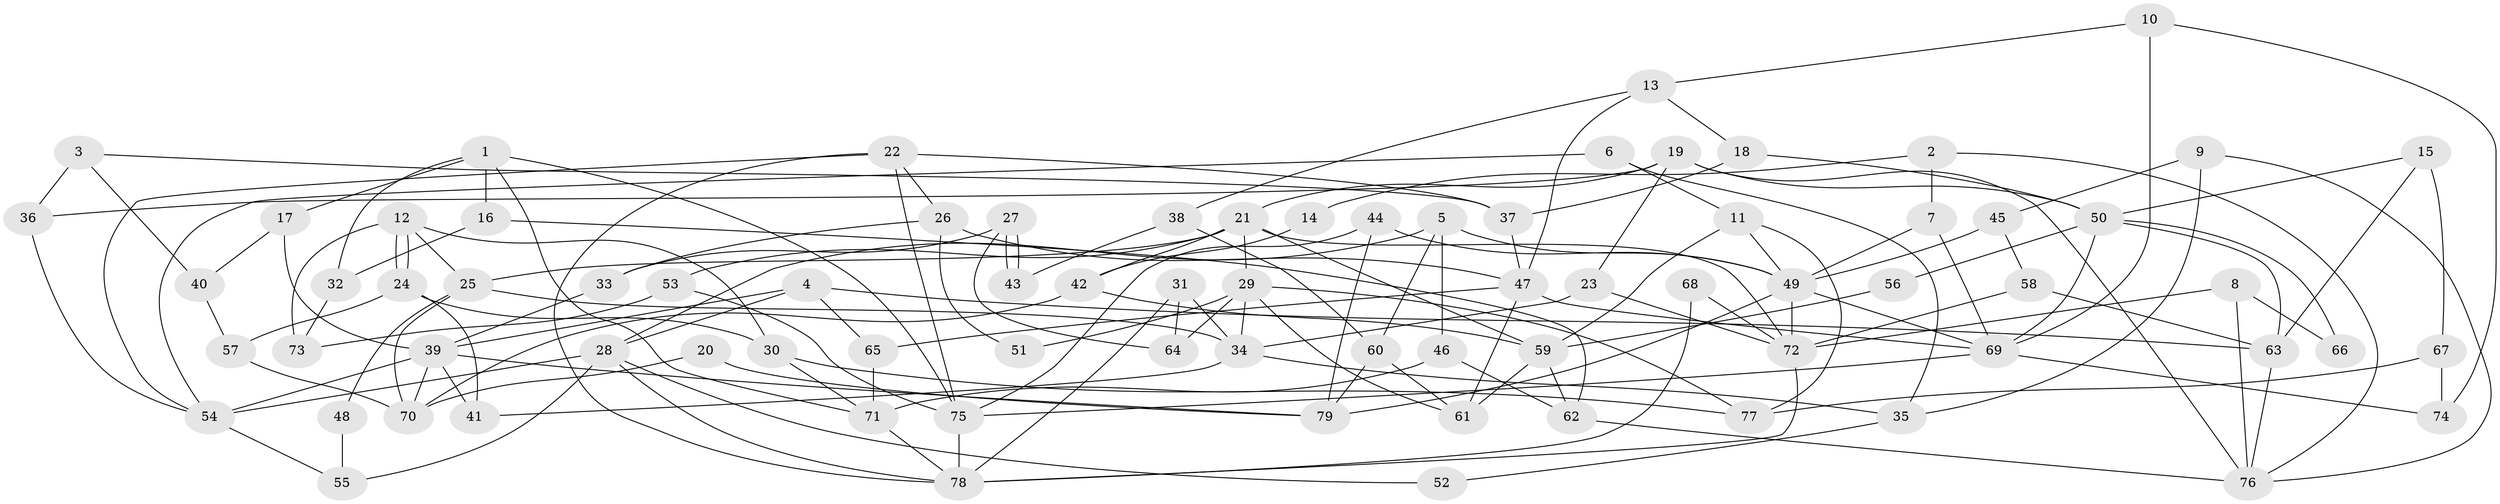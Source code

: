 // coarse degree distribution, {5: 0.12244897959183673, 4: 0.10204081632653061, 3: 0.30612244897959184, 8: 0.08163265306122448, 6: 0.12244897959183673, 7: 0.12244897959183673, 9: 0.02040816326530612, 2: 0.08163265306122448, 10: 0.04081632653061224}
// Generated by graph-tools (version 1.1) at 2025/41/03/06/25 10:41:54]
// undirected, 79 vertices, 158 edges
graph export_dot {
graph [start="1"]
  node [color=gray90,style=filled];
  1;
  2;
  3;
  4;
  5;
  6;
  7;
  8;
  9;
  10;
  11;
  12;
  13;
  14;
  15;
  16;
  17;
  18;
  19;
  20;
  21;
  22;
  23;
  24;
  25;
  26;
  27;
  28;
  29;
  30;
  31;
  32;
  33;
  34;
  35;
  36;
  37;
  38;
  39;
  40;
  41;
  42;
  43;
  44;
  45;
  46;
  47;
  48;
  49;
  50;
  51;
  52;
  53;
  54;
  55;
  56;
  57;
  58;
  59;
  60;
  61;
  62;
  63;
  64;
  65;
  66;
  67;
  68;
  69;
  70;
  71;
  72;
  73;
  74;
  75;
  76;
  77;
  78;
  79;
  1 -- 71;
  1 -- 75;
  1 -- 16;
  1 -- 17;
  1 -- 32;
  2 -- 7;
  2 -- 76;
  2 -- 14;
  3 -- 37;
  3 -- 36;
  3 -- 40;
  4 -- 28;
  4 -- 39;
  4 -- 63;
  4 -- 65;
  5 -- 49;
  5 -- 60;
  5 -- 28;
  5 -- 46;
  6 -- 54;
  6 -- 11;
  6 -- 35;
  7 -- 49;
  7 -- 69;
  8 -- 76;
  8 -- 72;
  8 -- 66;
  9 -- 45;
  9 -- 35;
  9 -- 76;
  10 -- 69;
  10 -- 74;
  10 -- 13;
  11 -- 77;
  11 -- 49;
  11 -- 59;
  12 -- 24;
  12 -- 24;
  12 -- 30;
  12 -- 25;
  12 -- 73;
  13 -- 18;
  13 -- 38;
  13 -- 47;
  14 -- 42;
  15 -- 63;
  15 -- 50;
  15 -- 67;
  16 -- 62;
  16 -- 32;
  17 -- 39;
  17 -- 40;
  18 -- 37;
  18 -- 50;
  19 -- 50;
  19 -- 21;
  19 -- 23;
  19 -- 36;
  19 -- 76;
  20 -- 79;
  20 -- 70;
  21 -- 25;
  21 -- 53;
  21 -- 29;
  21 -- 42;
  21 -- 59;
  21 -- 72;
  22 -- 78;
  22 -- 75;
  22 -- 26;
  22 -- 37;
  22 -- 54;
  23 -- 34;
  23 -- 72;
  24 -- 57;
  24 -- 30;
  24 -- 41;
  25 -- 70;
  25 -- 34;
  25 -- 48;
  26 -- 47;
  26 -- 33;
  26 -- 51;
  27 -- 33;
  27 -- 43;
  27 -- 43;
  27 -- 64;
  28 -- 78;
  28 -- 52;
  28 -- 54;
  28 -- 55;
  29 -- 34;
  29 -- 51;
  29 -- 61;
  29 -- 64;
  29 -- 77;
  30 -- 71;
  30 -- 77;
  31 -- 64;
  31 -- 78;
  31 -- 34;
  32 -- 73;
  33 -- 39;
  34 -- 35;
  34 -- 41;
  35 -- 52;
  36 -- 54;
  37 -- 47;
  38 -- 60;
  38 -- 43;
  39 -- 41;
  39 -- 54;
  39 -- 70;
  39 -- 79;
  40 -- 57;
  42 -- 59;
  42 -- 70;
  44 -- 79;
  44 -- 49;
  44 -- 75;
  45 -- 49;
  45 -- 58;
  46 -- 62;
  46 -- 71;
  47 -- 61;
  47 -- 65;
  47 -- 69;
  48 -- 55;
  49 -- 69;
  49 -- 72;
  49 -- 79;
  50 -- 69;
  50 -- 63;
  50 -- 56;
  50 -- 66;
  53 -- 73;
  53 -- 75;
  54 -- 55;
  56 -- 59;
  57 -- 70;
  58 -- 72;
  58 -- 63;
  59 -- 61;
  59 -- 62;
  60 -- 79;
  60 -- 61;
  62 -- 76;
  63 -- 76;
  65 -- 71;
  67 -- 77;
  67 -- 74;
  68 -- 78;
  68 -- 72;
  69 -- 75;
  69 -- 74;
  71 -- 78;
  72 -- 78;
  75 -- 78;
}
